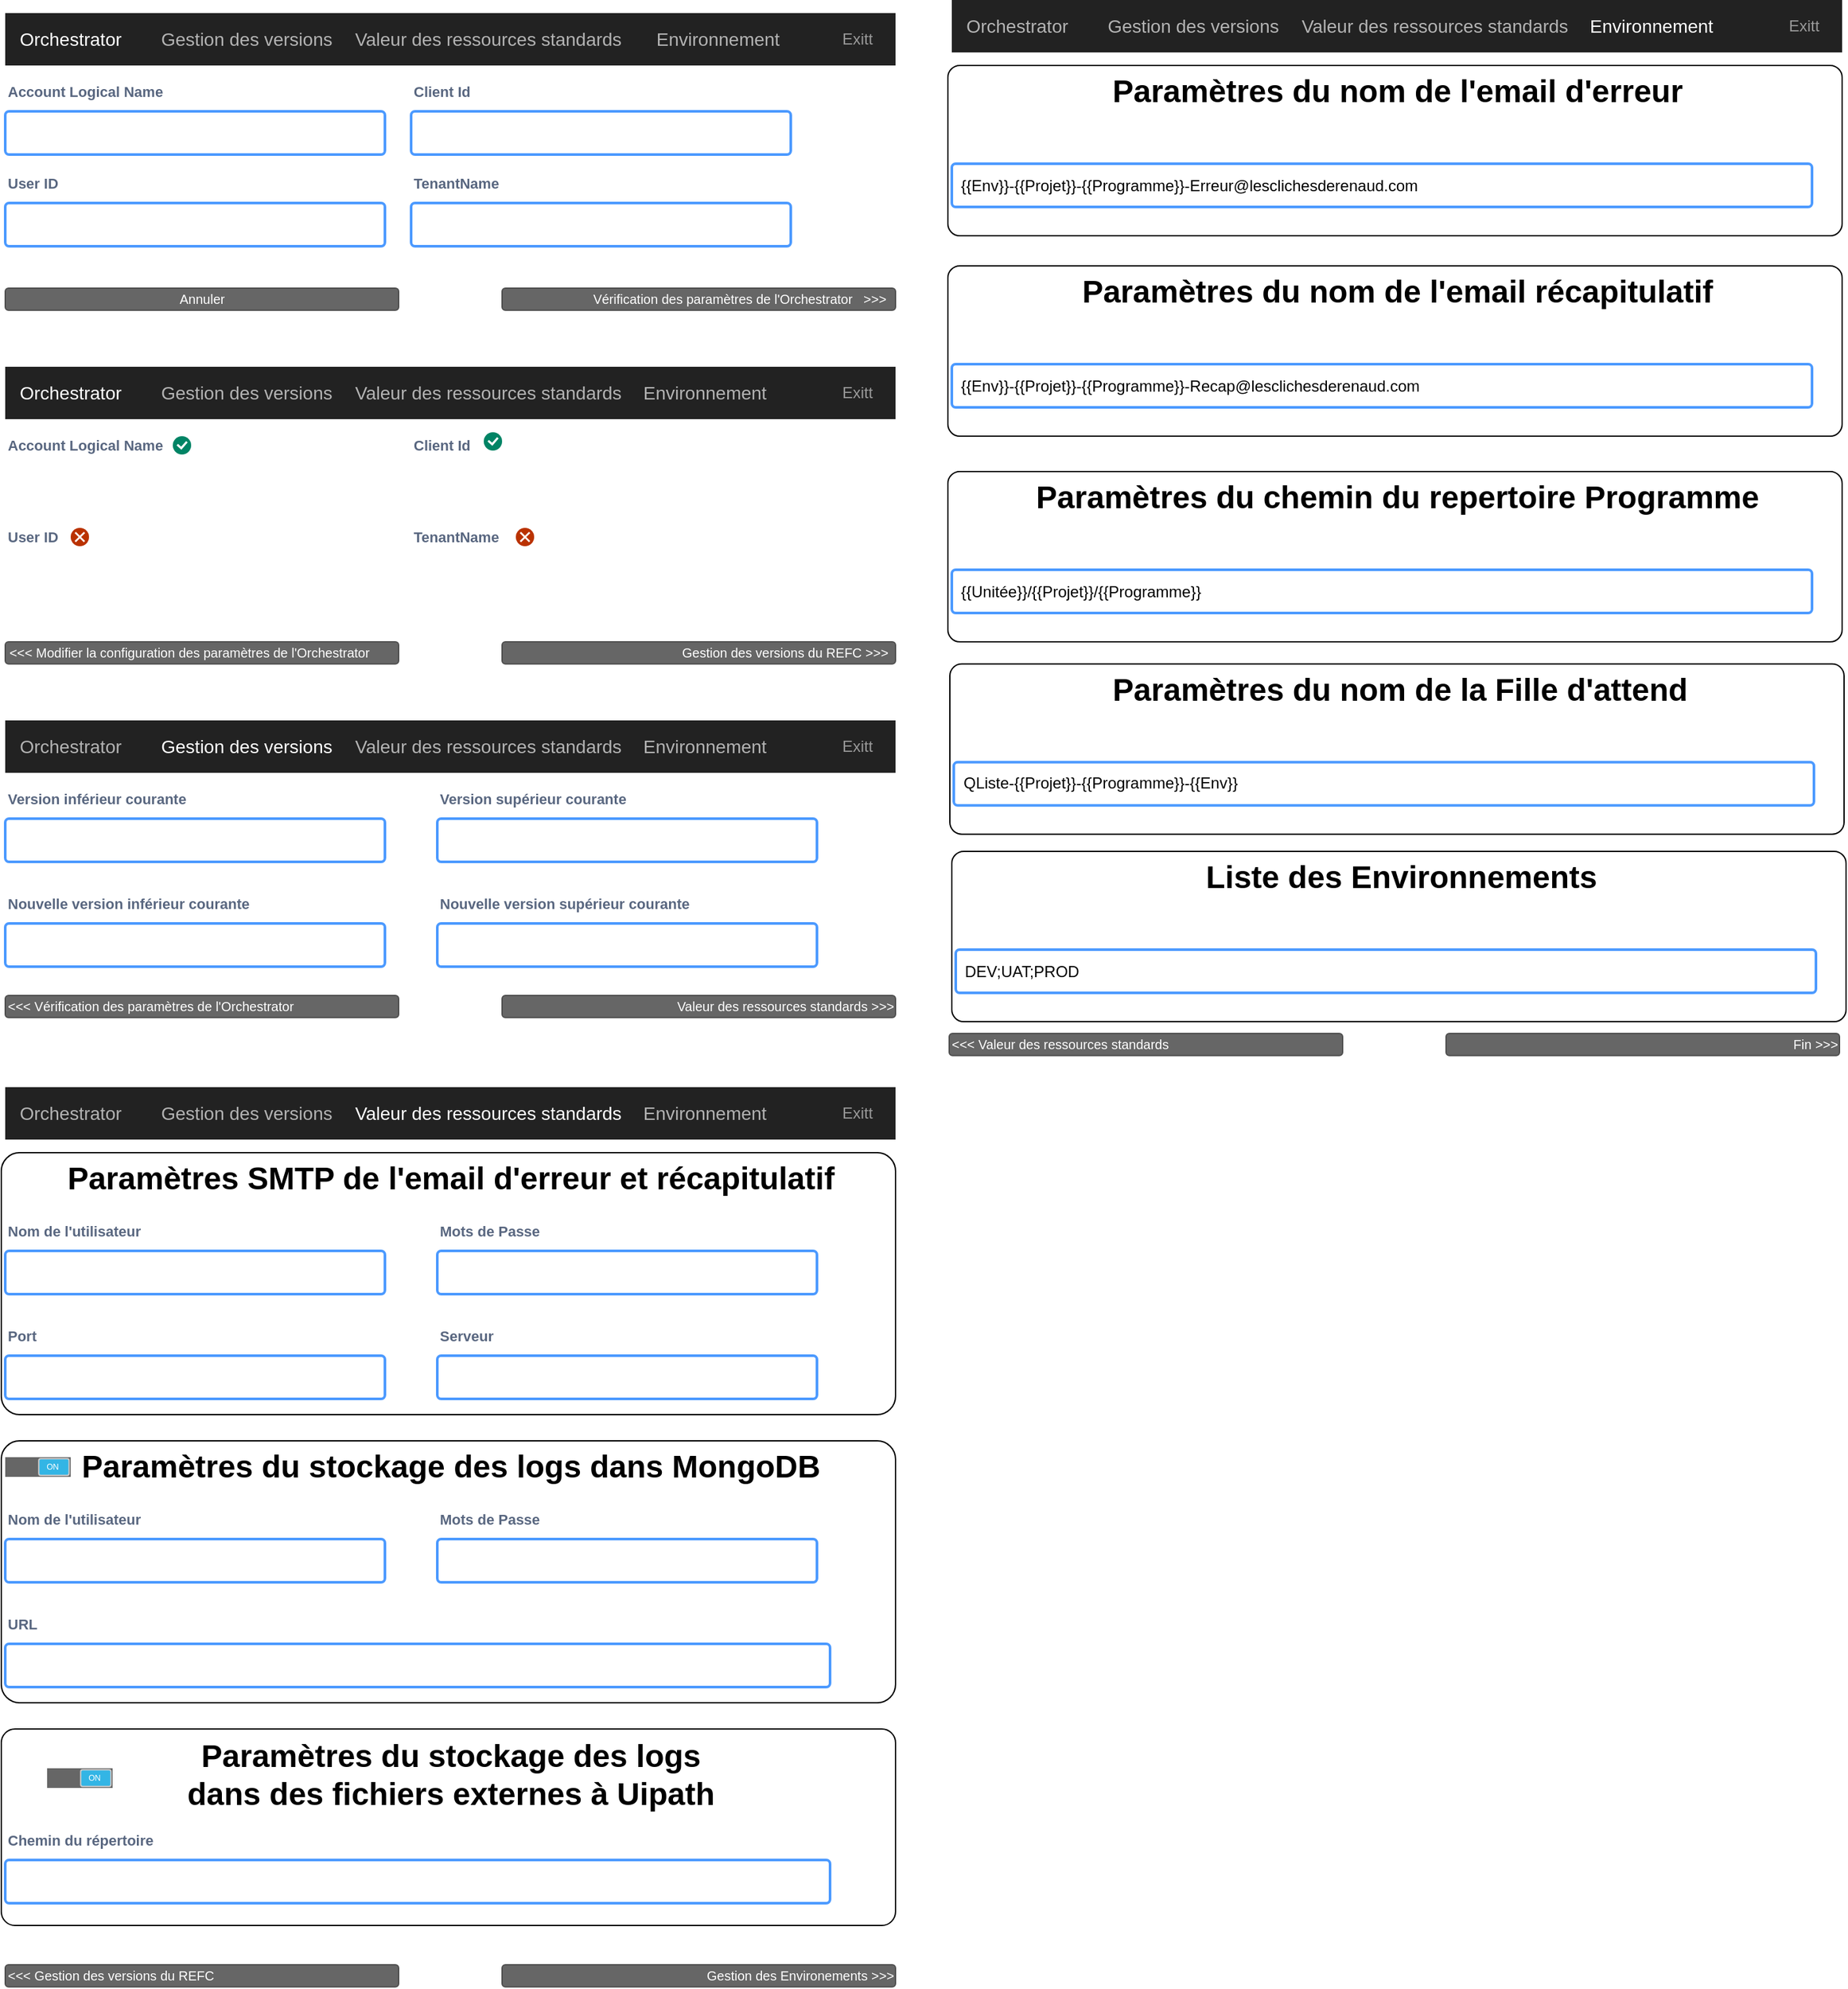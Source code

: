<mxfile version="14.9.6" type="device"><diagram name="Page-1" id="c9db0220-8083-56f3-ca83-edcdcd058819"><mxGraphModel dx="813" dy="483" grid="1" gridSize="10" guides="1" tooltips="1" connect="1" arrows="1" fold="1" page="1" pageScale="1.5" pageWidth="826" pageHeight="1169" background="none" math="0" shadow="0"><root><mxCell id="0" style=";html=1;"/><mxCell id="1" style=";html=1;" parent="0"/><mxCell id="l2aOenhHwN9Ue5nDMXPN-103" value="" style="rounded=1;whiteSpace=wrap;html=1;fontColor=#000000;arcSize=7;" vertex="1" parent="1"><mxGeometry x="47" y="960" width="683" height="200" as="geometry"/></mxCell><mxCell id="3d76a8aef4d5c911-1" value="" style="html=1;shadow=0;dashed=0;shape=mxgraph.bootstrap.rect;fillColor=#222222;strokeColor=none;whiteSpace=wrap;rounded=0;fontSize=12;fontColor=#000000;align=center;" parent="1" vertex="1"><mxGeometry x="50" y="90" width="680" height="40" as="geometry"/></mxCell><mxCell id="3d76a8aef4d5c911-2" value="Orchestrator" style="html=1;shadow=0;dashed=0;fillColor=none;strokeColor=none;shape=mxgraph.bootstrap.rect;fontSize=14;whiteSpace=wrap;fontColor=#FFFFFF;" parent="3d76a8aef4d5c911-1" vertex="1"><mxGeometry width="100" height="40" as="geometry"/></mxCell><mxCell id="3d76a8aef4d5c911-10" value="Exitt" style="html=1;shadow=0;dashed=0;fillColor=none;strokeColor=none;shape=mxgraph.bootstrap.rect;fontColor=#999999;whiteSpace=wrap;" parent="3d76a8aef4d5c911-1" vertex="1"><mxGeometry x="620.5" width="59.5" height="40" as="geometry"/></mxCell><mxCell id="l2aOenhHwN9Ue5nDMXPN-2" value="Gestion des versions" style="html=1;shadow=0;dashed=0;fillColor=none;strokeColor=none;shape=mxgraph.bootstrap.rect;fontSize=14;whiteSpace=wrap;fontColor=#B3B3B3;" vertex="1" parent="3d76a8aef4d5c911-1"><mxGeometry x="110" width="149.04" height="40" as="geometry"/></mxCell><mxCell id="l2aOenhHwN9Ue5nDMXPN-3" value="Valeur des ressources standards" style="html=1;shadow=0;dashed=0;fillColor=none;strokeColor=none;shape=mxgraph.bootstrap.rect;fontSize=14;whiteSpace=wrap;fontColor=#B3B3B3;" vertex="1" parent="3d76a8aef4d5c911-1"><mxGeometry x="259.04" width="220.35" height="40" as="geometry"/></mxCell><mxCell id="l2aOenhHwN9Ue5nDMXPN-6" value="Account Logical Name" style="fillColor=none;strokeColor=none;html=1;fontSize=11;fontStyle=0;align=left;fontColor=#596780;fontStyle=1;fontSize=11" vertex="1" parent="1"><mxGeometry x="50" y="140" width="240" height="20" as="geometry"/></mxCell><mxCell id="l2aOenhHwN9Ue5nDMXPN-7" value="&amp;#8226;&amp;#8226;&amp;#8226;&amp;#8226;&amp;#8226;&amp;#8226;&amp;#8226;&amp;#8226;" style="rounded=1;arcSize=9;align=left;spacingLeft=5;strokeColor=#4C9AFF;html=1;strokeWidth=2;fontSize=12;fontColor=#FFFFFF;" vertex="1" parent="1"><mxGeometry x="50" y="165" width="290" height="33" as="geometry"/></mxCell><mxCell id="l2aOenhHwN9Ue5nDMXPN-8" value="Client Id" style="fillColor=none;strokeColor=none;html=1;fontSize=11;fontStyle=0;align=left;fontColor=#596780;fontStyle=1;fontSize=11" vertex="1" parent="1"><mxGeometry x="360" y="140" width="240" height="20" as="geometry"/></mxCell><mxCell id="l2aOenhHwN9Ue5nDMXPN-9" value="&amp;#8226;&amp;#8226;&amp;#8226;&amp;#8226;&amp;#8226;&amp;#8226;&amp;#8226;&amp;#8226;" style="rounded=1;arcSize=9;align=left;spacingLeft=5;strokeColor=#4C9AFF;html=1;strokeWidth=2;fontSize=12;fontColor=#FFFFFF;" vertex="1" parent="1"><mxGeometry x="360" y="165" width="290" height="33" as="geometry"/></mxCell><mxCell id="l2aOenhHwN9Ue5nDMXPN-10" value="User ID" style="fillColor=none;strokeColor=none;html=1;fontSize=11;fontStyle=0;align=left;fontColor=#596780;fontStyle=1;fontSize=11" vertex="1" parent="1"><mxGeometry x="50" y="210" width="240" height="20" as="geometry"/></mxCell><mxCell id="l2aOenhHwN9Ue5nDMXPN-11" value="&amp;#8226;&amp;#8226;&amp;#8226;&amp;#8226;&amp;#8226;&amp;#8226;&amp;#8226;&amp;#8226;" style="rounded=1;arcSize=9;align=left;spacingLeft=5;strokeColor=#4C9AFF;html=1;strokeWidth=2;fontSize=12;fontColor=#FFFFFF;" vertex="1" parent="1"><mxGeometry x="50" y="235" width="290" height="33" as="geometry"/></mxCell><mxCell id="l2aOenhHwN9Ue5nDMXPN-12" value="TenantName" style="fillColor=none;strokeColor=none;html=1;fontSize=11;fontStyle=0;align=left;fontColor=#596780;fontStyle=1;fontSize=11" vertex="1" parent="1"><mxGeometry x="360" y="210" width="240" height="20" as="geometry"/></mxCell><mxCell id="l2aOenhHwN9Ue5nDMXPN-13" value="&amp;#8226;&amp;#8226;&amp;#8226;&amp;#8226;&amp;#8226;&amp;#8226;&amp;#8226;&amp;#8226;" style="rounded=1;arcSize=9;align=left;spacingLeft=5;strokeColor=#4C9AFF;html=1;strokeWidth=2;fontSize=12;fontColor=#FFFFFF;" vertex="1" parent="1"><mxGeometry x="360" y="235" width="290" height="33" as="geometry"/></mxCell><mxCell id="l2aOenhHwN9Ue5nDMXPN-14" value="&amp;nbsp; &amp;nbsp; &amp;nbsp; &amp;nbsp; &amp;nbsp; &amp;nbsp; &amp;nbsp; &amp;nbsp; &amp;nbsp; &amp;nbsp; &amp;nbsp; Vérification des paramètres de l'Orchestrator&amp;nbsp; &amp;nbsp;&amp;gt;&amp;gt;&amp;gt;" style="rounded=1;html=1;shadow=0;dashed=0;whiteSpace=wrap;fontSize=10;fillColor=#666666;align=center;strokeColor=#4D4D4D;fontColor=#ffffff;" vertex="1" parent="1"><mxGeometry x="429.5" y="300" width="300.5" height="16.88" as="geometry"/></mxCell><mxCell id="l2aOenhHwN9Ue5nDMXPN-15" value="Annuler" style="rounded=1;html=1;shadow=0;dashed=0;whiteSpace=wrap;fontSize=10;fillColor=#666666;align=center;strokeColor=#4D4D4D;fontColor=#ffffff;" vertex="1" parent="1"><mxGeometry x="50" y="300" width="300.5" height="16.88" as="geometry"/></mxCell><mxCell id="l2aOenhHwN9Ue5nDMXPN-16" value="" style="html=1;shadow=0;dashed=0;shape=mxgraph.bootstrap.rect;fillColor=#222222;strokeColor=none;whiteSpace=wrap;rounded=0;fontSize=12;fontColor=#000000;align=center;" vertex="1" parent="1"><mxGeometry x="50" y="360" width="680" height="40" as="geometry"/></mxCell><mxCell id="l2aOenhHwN9Ue5nDMXPN-17" value="Orchestrator" style="html=1;shadow=0;dashed=0;fillColor=none;strokeColor=none;shape=mxgraph.bootstrap.rect;fontSize=14;whiteSpace=wrap;fontColor=#FFFFFF;" vertex="1" parent="l2aOenhHwN9Ue5nDMXPN-16"><mxGeometry width="100" height="40" as="geometry"/></mxCell><mxCell id="l2aOenhHwN9Ue5nDMXPN-18" value="Exitt" style="html=1;shadow=0;dashed=0;fillColor=none;strokeColor=none;shape=mxgraph.bootstrap.rect;fontColor=#999999;whiteSpace=wrap;" vertex="1" parent="l2aOenhHwN9Ue5nDMXPN-16"><mxGeometry x="620.5" width="59.5" height="40" as="geometry"/></mxCell><mxCell id="l2aOenhHwN9Ue5nDMXPN-19" value="Gestion des versions" style="html=1;shadow=0;dashed=0;fillColor=none;strokeColor=none;shape=mxgraph.bootstrap.rect;fontSize=14;whiteSpace=wrap;fontColor=#B3B3B3;" vertex="1" parent="l2aOenhHwN9Ue5nDMXPN-16"><mxGeometry x="110" width="149.04" height="40" as="geometry"/></mxCell><mxCell id="l2aOenhHwN9Ue5nDMXPN-20" value="Valeur des ressources standards" style="html=1;shadow=0;dashed=0;fillColor=none;strokeColor=none;shape=mxgraph.bootstrap.rect;fontSize=14;whiteSpace=wrap;fontColor=#B3B3B3;" vertex="1" parent="l2aOenhHwN9Ue5nDMXPN-16"><mxGeometry x="259.04" width="220.35" height="40" as="geometry"/></mxCell><mxCell id="l2aOenhHwN9Ue5nDMXPN-129" value="Environnement" style="html=1;shadow=0;dashed=0;fillColor=none;strokeColor=none;shape=mxgraph.bootstrap.rect;fontSize=14;whiteSpace=wrap;fontColor=#B3B3B3;" vertex="1" parent="l2aOenhHwN9Ue5nDMXPN-16"><mxGeometry x="479.39" width="110.61" height="40" as="geometry"/></mxCell><mxCell id="l2aOenhHwN9Ue5nDMXPN-22" value="Account Logical Name" style="fillColor=none;strokeColor=none;html=1;fontSize=11;fontStyle=0;align=left;fontColor=#596780;fontStyle=1;fontSize=11" vertex="1" parent="1"><mxGeometry x="50" y="410" width="240" height="20" as="geometry"/></mxCell><mxCell id="l2aOenhHwN9Ue5nDMXPN-24" value="Client Id" style="fillColor=none;strokeColor=none;html=1;fontSize=11;fontStyle=0;align=left;fontColor=#596780;fontStyle=1;fontSize=11" vertex="1" parent="1"><mxGeometry x="360" y="410" width="240" height="20" as="geometry"/></mxCell><mxCell id="l2aOenhHwN9Ue5nDMXPN-26" value="User ID" style="fillColor=none;strokeColor=none;html=1;fontSize=11;fontStyle=0;align=left;fontColor=#596780;fontStyle=1;fontSize=11" vertex="1" parent="1"><mxGeometry x="50" y="480" width="240" height="20" as="geometry"/></mxCell><mxCell id="l2aOenhHwN9Ue5nDMXPN-28" value="TenantName" style="fillColor=none;strokeColor=none;html=1;fontSize=11;fontStyle=0;align=left;fontColor=#596780;fontStyle=1;fontSize=11" vertex="1" parent="1"><mxGeometry x="360" y="480" width="240" height="20" as="geometry"/></mxCell><mxCell id="l2aOenhHwN9Ue5nDMXPN-30" value="&amp;nbsp; &amp;nbsp; &amp;nbsp; &amp;nbsp; &amp;nbsp; &amp;nbsp; &amp;nbsp; &amp;nbsp; &amp;nbsp; &amp;nbsp; &amp;nbsp; &amp;nbsp; &amp;nbsp; &amp;nbsp; &amp;nbsp; &amp;nbsp; &amp;nbsp; &amp;nbsp; &amp;nbsp; &amp;nbsp; &amp;nbsp; &amp;nbsp; &amp;nbsp; &amp;nbsp;Gestion des versions du REFC &amp;gt;&amp;gt;&amp;gt;" style="rounded=1;html=1;shadow=0;dashed=0;whiteSpace=wrap;fontSize=10;fillColor=#666666;align=center;strokeColor=#4D4D4D;fontColor=#ffffff;" vertex="1" parent="1"><mxGeometry x="429.5" y="570" width="300.5" height="16.88" as="geometry"/></mxCell><mxCell id="l2aOenhHwN9Ue5nDMXPN-31" value="&amp;lt;&amp;lt;&amp;lt; Modifier la configuration des paramètres de l'Orchestrator&amp;nbsp; &amp;nbsp; &amp;nbsp; &amp;nbsp;" style="rounded=1;html=1;shadow=0;dashed=0;whiteSpace=wrap;fontSize=10;fillColor=#666666;align=center;strokeColor=#4D4D4D;fontColor=#ffffff;" vertex="1" parent="1"><mxGeometry x="50" y="570" width="300.5" height="16.88" as="geometry"/></mxCell><mxCell id="l2aOenhHwN9Ue5nDMXPN-33" value="" style="html=1;shadow=0;dashed=0;shape=mxgraph.atlassian.checkbox;fillColor=#008465;strokeColor=none;html=1;fontColor=#B3B3B3;" vertex="1" parent="1"><mxGeometry x="178" y="413" width="14" height="14" as="geometry"/></mxCell><mxCell id="l2aOenhHwN9Ue5nDMXPN-34" value="" style="html=1;shadow=0;dashed=0;shape=mxgraph.atlassian.checkbox;fillColor=#008465;strokeColor=none;html=1;fontColor=#B3B3B3;" vertex="1" parent="1"><mxGeometry x="415.5" y="410" width="14" height="14" as="geometry"/></mxCell><mxCell id="l2aOenhHwN9Ue5nDMXPN-36" value="" style="html=1;shadow=0;dashed=0;shape=mxgraph.atlassian.close;fillColor=#BA3200;strokeColor=none;html=1;fontColor=#B3B3B3;" vertex="1" parent="1"><mxGeometry x="100" y="483" width="14" height="14" as="geometry"/></mxCell><mxCell id="l2aOenhHwN9Ue5nDMXPN-37" value="" style="html=1;shadow=0;dashed=0;shape=mxgraph.atlassian.close;fillColor=#BA3200;strokeColor=none;html=1;fontColor=#B3B3B3;" vertex="1" parent="1"><mxGeometry x="440" y="483" width="14" height="14" as="geometry"/></mxCell><mxCell id="l2aOenhHwN9Ue5nDMXPN-38" value="" style="html=1;shadow=0;dashed=0;shape=mxgraph.bootstrap.rect;fillColor=#222222;strokeColor=none;whiteSpace=wrap;rounded=0;fontSize=12;fontColor=#000000;align=center;" vertex="1" parent="1"><mxGeometry x="50" y="630" width="680" height="40" as="geometry"/></mxCell><mxCell id="l2aOenhHwN9Ue5nDMXPN-39" value="Orchestrator" style="html=1;shadow=0;dashed=0;fillColor=none;strokeColor=none;shape=mxgraph.bootstrap.rect;fontSize=14;whiteSpace=wrap;fontColor=#B3B3B3;" vertex="1" parent="l2aOenhHwN9Ue5nDMXPN-38"><mxGeometry width="100" height="40" as="geometry"/></mxCell><mxCell id="l2aOenhHwN9Ue5nDMXPN-40" value="Exitt" style="html=1;shadow=0;dashed=0;fillColor=none;strokeColor=none;shape=mxgraph.bootstrap.rect;fontColor=#999999;whiteSpace=wrap;" vertex="1" parent="l2aOenhHwN9Ue5nDMXPN-38"><mxGeometry x="620.5" width="59.5" height="40" as="geometry"/></mxCell><mxCell id="l2aOenhHwN9Ue5nDMXPN-41" value="Gestion des versions" style="html=1;shadow=0;dashed=0;fillColor=none;strokeColor=none;shape=mxgraph.bootstrap.rect;fontSize=14;whiteSpace=wrap;fontColor=#FFFFFF;" vertex="1" parent="l2aOenhHwN9Ue5nDMXPN-38"><mxGeometry x="110" width="149.04" height="40" as="geometry"/></mxCell><mxCell id="l2aOenhHwN9Ue5nDMXPN-42" value="Valeur des ressources standards" style="html=1;shadow=0;dashed=0;fillColor=none;strokeColor=none;shape=mxgraph.bootstrap.rect;fontSize=14;whiteSpace=wrap;fontColor=#B3B3B3;" vertex="1" parent="l2aOenhHwN9Ue5nDMXPN-38"><mxGeometry x="259.04" width="220.35" height="40" as="geometry"/></mxCell><mxCell id="l2aOenhHwN9Ue5nDMXPN-128" value="Environnement" style="html=1;shadow=0;dashed=0;fillColor=none;strokeColor=none;shape=mxgraph.bootstrap.rect;fontSize=14;whiteSpace=wrap;fontColor=#B3B3B3;" vertex="1" parent="l2aOenhHwN9Ue5nDMXPN-38"><mxGeometry x="479.39" width="110.61" height="40" as="geometry"/></mxCell><mxCell id="l2aOenhHwN9Ue5nDMXPN-48" value="Valeur des ressources standards &amp;gt;&amp;gt;&amp;gt;" style="rounded=1;html=1;shadow=0;dashed=0;whiteSpace=wrap;fontSize=10;fillColor=#666666;align=right;strokeColor=#4D4D4D;fontColor=#ffffff;" vertex="1" parent="1"><mxGeometry x="429.5" y="840" width="300.5" height="16.88" as="geometry"/></mxCell><mxCell id="l2aOenhHwN9Ue5nDMXPN-49" value="&amp;lt;&amp;lt;&amp;lt; Vérification des paramètres de l'Orchestrator&amp;nbsp;" style="rounded=1;html=1;shadow=0;dashed=0;whiteSpace=wrap;fontSize=10;fillColor=#666666;align=left;strokeColor=#4D4D4D;fontColor=#ffffff;" vertex="1" parent="1"><mxGeometry x="50" y="840" width="300.5" height="16.88" as="geometry"/></mxCell><mxCell id="l2aOenhHwN9Ue5nDMXPN-56" value="Version inférieur courante" style="fillColor=none;strokeColor=none;html=1;fontSize=11;fontStyle=0;align=left;fontColor=#596780;fontStyle=1;fontSize=11" vertex="1" parent="1"><mxGeometry x="50" y="680" width="240" height="20" as="geometry"/></mxCell><mxCell id="l2aOenhHwN9Ue5nDMXPN-57" value="&amp;#8226;&amp;#8226;&amp;#8226;&amp;#8226;&amp;#8226;&amp;#8226;&amp;#8226;&amp;#8226;" style="rounded=1;arcSize=9;align=left;spacingLeft=5;strokeColor=#4C9AFF;html=1;strokeWidth=2;fontSize=12;fontColor=#FFFFFF;" vertex="1" parent="1"><mxGeometry x="50" y="705" width="290" height="33" as="geometry"/></mxCell><mxCell id="l2aOenhHwN9Ue5nDMXPN-58" value="Version supérieur courante" style="fillColor=none;strokeColor=none;html=1;fontSize=11;fontStyle=0;align=left;fontColor=#596780;fontStyle=1;fontSize=11" vertex="1" parent="1"><mxGeometry x="380" y="680" width="240" height="20" as="geometry"/></mxCell><mxCell id="l2aOenhHwN9Ue5nDMXPN-59" value="&amp;#8226;&amp;#8226;&amp;#8226;&amp;#8226;&amp;#8226;&amp;#8226;&amp;#8226;&amp;#8226;" style="rounded=1;arcSize=9;align=left;spacingLeft=5;strokeColor=#4C9AFF;html=1;strokeWidth=2;fontSize=12;fontColor=#FFFFFF;" vertex="1" parent="1"><mxGeometry x="380" y="705" width="290" height="33" as="geometry"/></mxCell><mxCell id="l2aOenhHwN9Ue5nDMXPN-62" value="Nouvelle version inférieur courante" style="fillColor=none;strokeColor=none;html=1;fontSize=11;fontStyle=0;align=left;fontColor=#596780;fontStyle=1;fontSize=11" vertex="1" parent="1"><mxGeometry x="50" y="760" width="240" height="20" as="geometry"/></mxCell><mxCell id="l2aOenhHwN9Ue5nDMXPN-63" value="&amp;#8226;&amp;#8226;&amp;#8226;&amp;#8226;&amp;#8226;&amp;#8226;&amp;#8226;&amp;#8226;" style="rounded=1;arcSize=9;align=left;spacingLeft=5;strokeColor=#4C9AFF;html=1;strokeWidth=2;fontSize=12;fontColor=#FFFFFF;" vertex="1" parent="1"><mxGeometry x="50" y="785" width="290" height="33" as="geometry"/></mxCell><mxCell id="l2aOenhHwN9Ue5nDMXPN-64" value="Nouvelle version supérieur&amp;nbsp;courante" style="fillColor=none;strokeColor=none;html=1;fontSize=11;fontStyle=0;align=left;fontColor=#596780;fontStyle=1;fontSize=11" vertex="1" parent="1"><mxGeometry x="380" y="760" width="240" height="20" as="geometry"/></mxCell><mxCell id="l2aOenhHwN9Ue5nDMXPN-65" value="&amp;#8226;&amp;#8226;&amp;#8226;&amp;#8226;&amp;#8226;&amp;#8226;&amp;#8226;&amp;#8226;" style="rounded=1;arcSize=9;align=left;spacingLeft=5;strokeColor=#4C9AFF;html=1;strokeWidth=2;fontSize=12;fontColor=#FFFFFF;" vertex="1" parent="1"><mxGeometry x="380" y="785" width="290" height="33" as="geometry"/></mxCell><mxCell id="l2aOenhHwN9Ue5nDMXPN-66" value="" style="html=1;shadow=0;dashed=0;shape=mxgraph.bootstrap.rect;fillColor=#222222;strokeColor=none;whiteSpace=wrap;rounded=0;fontSize=12;fontColor=#000000;align=center;" vertex="1" parent="1"><mxGeometry x="50" y="910" width="680" height="40" as="geometry"/></mxCell><mxCell id="l2aOenhHwN9Ue5nDMXPN-67" value="Orchestrator" style="html=1;shadow=0;dashed=0;fillColor=none;strokeColor=none;shape=mxgraph.bootstrap.rect;fontSize=14;whiteSpace=wrap;fontColor=#B3B3B3;" vertex="1" parent="l2aOenhHwN9Ue5nDMXPN-66"><mxGeometry width="100" height="40" as="geometry"/></mxCell><mxCell id="l2aOenhHwN9Ue5nDMXPN-68" value="Exitt" style="html=1;shadow=0;dashed=0;fillColor=none;strokeColor=none;shape=mxgraph.bootstrap.rect;fontColor=#999999;whiteSpace=wrap;" vertex="1" parent="l2aOenhHwN9Ue5nDMXPN-66"><mxGeometry x="620.5" width="59.5" height="40" as="geometry"/></mxCell><mxCell id="l2aOenhHwN9Ue5nDMXPN-69" value="Gestion des versions" style="html=1;shadow=0;dashed=0;fillColor=none;strokeColor=none;shape=mxgraph.bootstrap.rect;fontSize=14;whiteSpace=wrap;fontColor=#B3B3B3;" vertex="1" parent="l2aOenhHwN9Ue5nDMXPN-66"><mxGeometry x="110" width="149.04" height="40" as="geometry"/></mxCell><mxCell id="l2aOenhHwN9Ue5nDMXPN-70" value="Valeur des ressources standards" style="html=1;shadow=0;dashed=0;fillColor=none;strokeColor=none;shape=mxgraph.bootstrap.rect;fontSize=14;whiteSpace=wrap;fontColor=#FFFFFF;" vertex="1" parent="l2aOenhHwN9Ue5nDMXPN-66"><mxGeometry x="259.04" width="220.35" height="40" as="geometry"/></mxCell><mxCell id="l2aOenhHwN9Ue5nDMXPN-71" value="Environnement" style="html=1;shadow=0;dashed=0;fillColor=none;strokeColor=none;shape=mxgraph.bootstrap.rect;fontSize=14;whiteSpace=wrap;fontColor=#B3B3B3;" vertex="1" parent="l2aOenhHwN9Ue5nDMXPN-66"><mxGeometry x="479.39" width="110.61" height="40" as="geometry"/></mxCell><mxCell id="l2aOenhHwN9Ue5nDMXPN-89" value="Gestion des Environements &amp;gt;&amp;gt;&amp;gt;" style="rounded=1;html=1;shadow=0;dashed=0;whiteSpace=wrap;fontSize=10;fillColor=#666666;align=right;strokeColor=#4D4D4D;fontColor=#ffffff;" vertex="1" parent="1"><mxGeometry x="429.5" y="1580" width="300.5" height="16.88" as="geometry"/></mxCell><mxCell id="l2aOenhHwN9Ue5nDMXPN-90" value="&lt;span style=&quot;text-align: center&quot;&gt;&amp;lt;&amp;lt;&amp;lt; Gestion des versions du REFC&lt;/span&gt;" style="rounded=1;html=1;shadow=0;dashed=0;whiteSpace=wrap;fontSize=10;fillColor=#666666;align=left;strokeColor=#4D4D4D;fontColor=#ffffff;" vertex="1" parent="1"><mxGeometry x="50" y="1580" width="300.5" height="16.88" as="geometry"/></mxCell><mxCell id="l2aOenhHwN9Ue5nDMXPN-91" value="Nom de l'utilisateur" style="fillColor=none;strokeColor=none;html=1;fontSize=11;fontStyle=0;align=left;fontColor=#596780;fontStyle=1;fontSize=11" vertex="1" parent="1"><mxGeometry x="50" y="1010" width="240" height="20" as="geometry"/></mxCell><mxCell id="l2aOenhHwN9Ue5nDMXPN-92" value="&amp;#8226;&amp;#8226;&amp;#8226;&amp;#8226;&amp;#8226;&amp;#8226;&amp;#8226;&amp;#8226;" style="rounded=1;arcSize=9;align=left;spacingLeft=5;strokeColor=#4C9AFF;html=1;strokeWidth=2;fontSize=12;fontColor=#FFFFFF;" vertex="1" parent="1"><mxGeometry x="50" y="1035" width="290" height="33" as="geometry"/></mxCell><mxCell id="l2aOenhHwN9Ue5nDMXPN-93" value="Mots de Passe" style="fillColor=none;strokeColor=none;html=1;fontSize=11;fontStyle=0;align=left;fontColor=#596780;fontStyle=1;fontSize=11" vertex="1" parent="1"><mxGeometry x="380" y="1010" width="240" height="20" as="geometry"/></mxCell><mxCell id="l2aOenhHwN9Ue5nDMXPN-94" value="&amp;#8226;&amp;#8226;&amp;#8226;&amp;#8226;&amp;#8226;&amp;#8226;&amp;#8226;&amp;#8226;" style="rounded=1;arcSize=9;align=left;spacingLeft=5;strokeColor=#4C9AFF;html=1;strokeWidth=2;fontSize=12;fontColor=#FFFFFF;" vertex="1" parent="1"><mxGeometry x="380" y="1035" width="290" height="33" as="geometry"/></mxCell><mxCell id="l2aOenhHwN9Ue5nDMXPN-95" value="Port" style="fillColor=none;strokeColor=none;html=1;fontSize=11;fontStyle=0;align=left;fontColor=#596780;fontStyle=1;fontSize=11" vertex="1" parent="1"><mxGeometry x="50" y="1090" width="240" height="20" as="geometry"/></mxCell><mxCell id="l2aOenhHwN9Ue5nDMXPN-96" value="&amp;#8226;&amp;#8226;&amp;#8226;&amp;#8226;&amp;#8226;&amp;#8226;&amp;#8226;&amp;#8226;" style="rounded=1;arcSize=9;align=left;spacingLeft=5;strokeColor=#4C9AFF;html=1;strokeWidth=2;fontSize=12;fontColor=#FFFFFF;" vertex="1" parent="1"><mxGeometry x="50" y="1115" width="290" height="33" as="geometry"/></mxCell><mxCell id="l2aOenhHwN9Ue5nDMXPN-97" value="Serveur" style="fillColor=none;strokeColor=none;html=1;fontSize=11;fontStyle=0;align=left;fontColor=#596780;fontStyle=1;fontSize=11" vertex="1" parent="1"><mxGeometry x="380" y="1090" width="240" height="20" as="geometry"/></mxCell><mxCell id="l2aOenhHwN9Ue5nDMXPN-98" value="&amp;#8226;&amp;#8226;&amp;#8226;&amp;#8226;&amp;#8226;&amp;#8226;&amp;#8226;&amp;#8226;" style="rounded=1;arcSize=9;align=left;spacingLeft=5;strokeColor=#4C9AFF;html=1;strokeWidth=2;fontSize=12;fontColor=#FFFFFF;" vertex="1" parent="1"><mxGeometry x="380" y="1115" width="290" height="33" as="geometry"/></mxCell><mxCell id="l2aOenhHwN9Ue5nDMXPN-102" value="Paramètres SMTP de l'email d'erreur et récapitulatif" style="text;strokeColor=none;fillColor=none;html=1;fontSize=24;fontStyle=1;verticalAlign=middle;align=center;" vertex="1" parent="1"><mxGeometry x="50" y="960" width="680" height="40" as="geometry"/></mxCell><mxCell id="l2aOenhHwN9Ue5nDMXPN-104" value="" style="rounded=1;whiteSpace=wrap;html=1;fontColor=#000000;arcSize=7;" vertex="1" parent="1"><mxGeometry x="47" y="1180" width="683" height="200" as="geometry"/></mxCell><mxCell id="l2aOenhHwN9Ue5nDMXPN-107" value="Mots de Passe" style="fillColor=none;strokeColor=none;html=1;fontSize=11;fontStyle=0;align=left;fontColor=#596780;fontStyle=1;fontSize=11" vertex="1" parent="1"><mxGeometry x="380" y="1230" width="240" height="20" as="geometry"/></mxCell><mxCell id="l2aOenhHwN9Ue5nDMXPN-108" value="&amp;#8226;&amp;#8226;&amp;#8226;&amp;#8226;&amp;#8226;&amp;#8226;&amp;#8226;&amp;#8226;" style="rounded=1;arcSize=9;align=left;spacingLeft=5;strokeColor=#4C9AFF;html=1;strokeWidth=2;fontSize=12;fontColor=#FFFFFF;" vertex="1" parent="1"><mxGeometry x="380" y="1255" width="290" height="33" as="geometry"/></mxCell><mxCell id="l2aOenhHwN9Ue5nDMXPN-109" value="URL" style="fillColor=none;strokeColor=none;html=1;fontSize=11;fontStyle=0;align=left;fontColor=#596780;fontStyle=1;fontSize=11" vertex="1" parent="1"><mxGeometry x="50" y="1310" width="240" height="20" as="geometry"/></mxCell><mxCell id="l2aOenhHwN9Ue5nDMXPN-110" value="&amp;#8226;&amp;#8226;&amp;#8226;&amp;#8226;&amp;#8226;&amp;#8226;&amp;#8226;&amp;#8226;" style="rounded=1;arcSize=9;align=left;spacingLeft=5;strokeColor=#4C9AFF;html=1;strokeWidth=2;fontSize=12;fontColor=#FFFFFF;" vertex="1" parent="1"><mxGeometry x="50" y="1335" width="630" height="33" as="geometry"/></mxCell><mxCell id="l2aOenhHwN9Ue5nDMXPN-113" value="Paramètres du stockage des logs dans MongoDB" style="text;strokeColor=none;fillColor=none;html=1;fontSize=24;fontStyle=1;verticalAlign=middle;align=center;" vertex="1" parent="1"><mxGeometry x="50" y="1180" width="680" height="40" as="geometry"/></mxCell><mxCell id="l2aOenhHwN9Ue5nDMXPN-114" value="" style="verticalLabelPosition=bottom;verticalAlign=top;html=1;shadow=0;dashed=0;strokeWidth=1;shape=mxgraph.android.switch_on;fillColor=#666666;fontColor=#000000;" vertex="1" parent="1"><mxGeometry x="50" y="1192.5" width="50" height="15" as="geometry"/></mxCell><mxCell id="l2aOenhHwN9Ue5nDMXPN-115" value="Nom de l'utilisateur" style="fillColor=none;strokeColor=none;html=1;fontSize=11;fontStyle=0;align=left;fontColor=#596780;fontStyle=1;fontSize=11" vertex="1" parent="1"><mxGeometry x="50" y="1230" width="240" height="20" as="geometry"/></mxCell><mxCell id="l2aOenhHwN9Ue5nDMXPN-116" value="&amp;#8226;&amp;#8226;&amp;#8226;&amp;#8226;&amp;#8226;&amp;#8226;&amp;#8226;&amp;#8226;" style="rounded=1;arcSize=9;align=left;spacingLeft=5;strokeColor=#4C9AFF;html=1;strokeWidth=2;fontSize=12;fontColor=#FFFFFF;" vertex="1" parent="1"><mxGeometry x="50" y="1255" width="290" height="33" as="geometry"/></mxCell><mxCell id="l2aOenhHwN9Ue5nDMXPN-117" value="" style="rounded=1;whiteSpace=wrap;html=1;fontColor=#000000;arcSize=7;" vertex="1" parent="1"><mxGeometry x="47" y="1400" width="683" height="150" as="geometry"/></mxCell><mxCell id="l2aOenhHwN9Ue5nDMXPN-120" value="Chemin du répertoire" style="fillColor=none;strokeColor=none;html=1;fontSize=11;fontStyle=0;align=left;fontColor=#596780;fontStyle=1;fontSize=11" vertex="1" parent="1"><mxGeometry x="50" y="1475" width="240" height="20" as="geometry"/></mxCell><mxCell id="l2aOenhHwN9Ue5nDMXPN-121" value="&amp;#8226;&amp;#8226;&amp;#8226;&amp;#8226;&amp;#8226;&amp;#8226;&amp;#8226;&amp;#8226;" style="rounded=1;arcSize=9;align=left;spacingLeft=5;strokeColor=#4C9AFF;html=1;strokeWidth=2;fontSize=12;fontColor=#FFFFFF;" vertex="1" parent="1"><mxGeometry x="50" y="1500" width="630" height="33" as="geometry"/></mxCell><mxCell id="l2aOenhHwN9Ue5nDMXPN-122" value="Paramètres du stockage des logs&lt;br&gt;dans des fichiers externes à Uipath" style="text;strokeColor=none;fillColor=none;html=1;fontSize=24;fontStyle=1;verticalAlign=middle;align=center;" vertex="1" parent="1"><mxGeometry x="50" y="1400" width="680" height="70" as="geometry"/></mxCell><mxCell id="l2aOenhHwN9Ue5nDMXPN-123" value="" style="verticalLabelPosition=bottom;verticalAlign=top;html=1;shadow=0;dashed=0;strokeWidth=1;shape=mxgraph.android.switch_on;fillColor=#666666;fontColor=#000000;" vertex="1" parent="1"><mxGeometry x="82" y="1430" width="50" height="15" as="geometry"/></mxCell><mxCell id="l2aOenhHwN9Ue5nDMXPN-131" value="Environnement" style="html=1;shadow=0;dashed=0;fillColor=none;strokeColor=none;shape=mxgraph.bootstrap.rect;fontSize=14;whiteSpace=wrap;fontColor=#B3B3B3;" vertex="1" parent="1"><mxGeometry x="539.39" y="90" width="110.61" height="40" as="geometry"/></mxCell><mxCell id="l2aOenhHwN9Ue5nDMXPN-132" value="" style="rounded=1;whiteSpace=wrap;html=1;fontColor=#000000;arcSize=7;" vertex="1" parent="1"><mxGeometry x="770" y="130" width="683" height="130" as="geometry"/></mxCell><mxCell id="l2aOenhHwN9Ue5nDMXPN-133" value="" style="html=1;shadow=0;dashed=0;shape=mxgraph.bootstrap.rect;fillColor=#222222;strokeColor=none;whiteSpace=wrap;rounded=0;fontSize=12;fontColor=#000000;align=center;" vertex="1" parent="1"><mxGeometry x="773" y="80" width="680" height="40" as="geometry"/></mxCell><mxCell id="l2aOenhHwN9Ue5nDMXPN-134" value="Orchestrator" style="html=1;shadow=0;dashed=0;fillColor=none;strokeColor=none;shape=mxgraph.bootstrap.rect;fontSize=14;whiteSpace=wrap;fontColor=#B3B3B3;" vertex="1" parent="l2aOenhHwN9Ue5nDMXPN-133"><mxGeometry width="100" height="40" as="geometry"/></mxCell><mxCell id="l2aOenhHwN9Ue5nDMXPN-135" value="Exitt" style="html=1;shadow=0;dashed=0;fillColor=none;strokeColor=none;shape=mxgraph.bootstrap.rect;fontColor=#999999;whiteSpace=wrap;" vertex="1" parent="l2aOenhHwN9Ue5nDMXPN-133"><mxGeometry x="620.5" width="59.5" height="40" as="geometry"/></mxCell><mxCell id="l2aOenhHwN9Ue5nDMXPN-136" value="Gestion des versions" style="html=1;shadow=0;dashed=0;fillColor=none;strokeColor=none;shape=mxgraph.bootstrap.rect;fontSize=14;whiteSpace=wrap;fontColor=#B3B3B3;" vertex="1" parent="l2aOenhHwN9Ue5nDMXPN-133"><mxGeometry x="110" width="149.04" height="40" as="geometry"/></mxCell><mxCell id="l2aOenhHwN9Ue5nDMXPN-137" value="Valeur des ressources standards" style="html=1;shadow=0;dashed=0;fillColor=none;strokeColor=none;shape=mxgraph.bootstrap.rect;fontSize=14;whiteSpace=wrap;fontColor=#B3B3B3;" vertex="1" parent="l2aOenhHwN9Ue5nDMXPN-133"><mxGeometry x="259.04" width="220.35" height="40" as="geometry"/></mxCell><mxCell id="l2aOenhHwN9Ue5nDMXPN-138" value="Environnement" style="html=1;shadow=0;dashed=0;fillColor=none;strokeColor=none;shape=mxgraph.bootstrap.rect;fontSize=14;whiteSpace=wrap;fontColor=#FFFFFF;" vertex="1" parent="l2aOenhHwN9Ue5nDMXPN-133"><mxGeometry x="479.39" width="110.61" height="40" as="geometry"/></mxCell><mxCell id="l2aOenhHwN9Ue5nDMXPN-139" value="Fin &amp;gt;&amp;gt;&amp;gt;" style="rounded=1;html=1;shadow=0;dashed=0;whiteSpace=wrap;fontSize=10;fillColor=#666666;align=right;strokeColor=#4D4D4D;fontColor=#ffffff;" vertex="1" parent="1"><mxGeometry x="1150.5" y="869" width="300.5" height="16.88" as="geometry"/></mxCell><mxCell id="l2aOenhHwN9Ue5nDMXPN-140" value="&lt;span style=&quot;text-align: right&quot;&gt;&amp;lt;&amp;lt;&amp;lt; Valeur des ressources standards&lt;/span&gt;" style="rounded=1;html=1;shadow=0;dashed=0;whiteSpace=wrap;fontSize=10;fillColor=#666666;align=left;strokeColor=#4D4D4D;fontColor=#ffffff;" vertex="1" parent="1"><mxGeometry x="771" y="869" width="300.5" height="16.88" as="geometry"/></mxCell><mxCell id="l2aOenhHwN9Ue5nDMXPN-142" value="&lt;font color=&quot;#000000&quot;&gt;{{Env}}-{{Projet}}-{{Programme}}-Erreur@lesclichesderenaud.com&lt;/font&gt;" style="rounded=1;arcSize=9;align=left;spacingLeft=5;strokeColor=#4C9AFF;html=1;strokeWidth=2;fontSize=12;fontColor=#FFFFFF;" vertex="1" parent="1"><mxGeometry x="773" y="205" width="657" height="33" as="geometry"/></mxCell><mxCell id="l2aOenhHwN9Ue5nDMXPN-149" value="Paramètres du nom de l'email d'erreur" style="text;strokeColor=none;fillColor=none;html=1;fontSize=24;fontStyle=1;verticalAlign=middle;align=center;" vertex="1" parent="1"><mxGeometry x="773" y="130" width="680" height="40" as="geometry"/></mxCell><mxCell id="l2aOenhHwN9Ue5nDMXPN-164" value="" style="rounded=1;whiteSpace=wrap;html=1;fontColor=#000000;arcSize=7;" vertex="1" parent="1"><mxGeometry x="770" y="283" width="683" height="130" as="geometry"/></mxCell><mxCell id="l2aOenhHwN9Ue5nDMXPN-166" value="&lt;font color=&quot;#000000&quot;&gt;{{Env}}-{{Projet}}-{{Programme}}-Recap@lesclichesderenaud.com&lt;/font&gt;" style="rounded=1;arcSize=9;align=left;spacingLeft=5;strokeColor=#4C9AFF;html=1;strokeWidth=2;fontSize=12;fontColor=#FFFFFF;" vertex="1" parent="1"><mxGeometry x="773" y="358" width="657" height="33" as="geometry"/></mxCell><mxCell id="l2aOenhHwN9Ue5nDMXPN-167" value="Paramètres du nom de l'email récapitulatif" style="text;strokeColor=none;fillColor=none;html=1;fontSize=24;fontStyle=1;verticalAlign=middle;align=center;" vertex="1" parent="1"><mxGeometry x="773" y="283" width="680" height="40" as="geometry"/></mxCell><mxCell id="l2aOenhHwN9Ue5nDMXPN-171" value="" style="rounded=1;whiteSpace=wrap;html=1;fontColor=#000000;arcSize=7;" vertex="1" parent="1"><mxGeometry x="770" y="440" width="683" height="130" as="geometry"/></mxCell><mxCell id="l2aOenhHwN9Ue5nDMXPN-173" value="&lt;font color=&quot;#000000&quot;&gt;{{Unitée}}/{{Projet}}/{{Programme}}&lt;/font&gt;" style="rounded=1;arcSize=9;align=left;spacingLeft=5;strokeColor=#4C9AFF;html=1;strokeWidth=2;fontSize=12;fontColor=#FFFFFF;" vertex="1" parent="1"><mxGeometry x="773" y="515" width="657" height="33" as="geometry"/></mxCell><mxCell id="l2aOenhHwN9Ue5nDMXPN-174" value="Paramètres du chemin du repertoire Programme" style="text;strokeColor=none;fillColor=none;html=1;fontSize=24;fontStyle=1;verticalAlign=middle;align=center;" vertex="1" parent="1"><mxGeometry x="773" y="440" width="680" height="40" as="geometry"/></mxCell><mxCell id="l2aOenhHwN9Ue5nDMXPN-175" value="" style="rounded=1;whiteSpace=wrap;html=1;fontColor=#000000;arcSize=7;" vertex="1" parent="1"><mxGeometry x="771.5" y="586.88" width="683" height="130" as="geometry"/></mxCell><mxCell id="l2aOenhHwN9Ue5nDMXPN-177" value="&lt;font color=&quot;#000000&quot;&gt;QListe-{{Projet}}-{{Programme}}-&lt;/font&gt;&lt;span style=&quot;color: rgb(0 , 0 , 0)&quot;&gt;{{Env}}&lt;/span&gt;" style="rounded=1;arcSize=9;align=left;spacingLeft=5;strokeColor=#4C9AFF;html=1;strokeWidth=2;fontSize=12;fontColor=#FFFFFF;" vertex="1" parent="1"><mxGeometry x="774.5" y="661.88" width="657" height="33" as="geometry"/></mxCell><mxCell id="l2aOenhHwN9Ue5nDMXPN-178" value="Paramètres du nom de la Fille d'attend" style="text;strokeColor=none;fillColor=none;html=1;fontSize=24;fontStyle=1;verticalAlign=middle;align=center;" vertex="1" parent="1"><mxGeometry x="774.5" y="586.88" width="680" height="40" as="geometry"/></mxCell><mxCell id="l2aOenhHwN9Ue5nDMXPN-179" value="" style="rounded=1;whiteSpace=wrap;html=1;fontColor=#000000;arcSize=7;" vertex="1" parent="1"><mxGeometry x="773" y="730" width="683" height="130" as="geometry"/></mxCell><mxCell id="l2aOenhHwN9Ue5nDMXPN-180" value="&lt;font color=&quot;#000000&quot;&gt;DEV;UAT;PROD&lt;/font&gt;" style="rounded=1;arcSize=9;align=left;spacingLeft=5;strokeColor=#4C9AFF;html=1;strokeWidth=2;fontSize=12;fontColor=#FFFFFF;" vertex="1" parent="1"><mxGeometry x="776" y="805" width="657" height="33" as="geometry"/></mxCell><mxCell id="l2aOenhHwN9Ue5nDMXPN-181" value="Liste des Environnements" style="text;strokeColor=none;fillColor=none;html=1;fontSize=24;fontStyle=1;verticalAlign=middle;align=center;" vertex="1" parent="1"><mxGeometry x="776" y="730" width="680" height="40" as="geometry"/></mxCell></root></mxGraphModel></diagram></mxfile>
